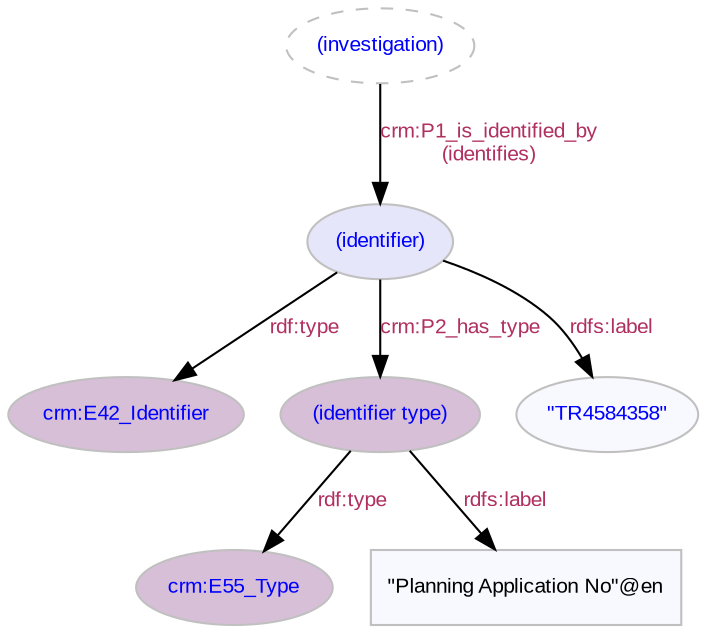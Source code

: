 digraph {
   // label = Investigation Identifier";
   // labelloc = "t";
   node [color=gray, fontcolor=blue, fontsize=10, fontname=Arial, style=filled, fillcolor=ghostwhite];
   edge [color=black, fontcolor=maroon, fontsize=10, fontname=Arial ];
   "crm:E42_Identifier" [fillcolor=thistle, target="crm", URL="http://www.cidoc-crm.org/cidoc-crm/E42_Identifier"];
   "crm:E55_Type" [fillcolor=thistle, target="crm", URL="http://www.cidoc-crm.org/cidoc-crm/E55_Type"];
   "(investigation)" [style=dashed];  
   "(identifier)" [fillcolor=lavender]; 
   "(identifier type)" [fillcolor=thistle, target="crm", URL="http://purl.org/heritagedata/schemes/2fedf061-855a-482c-9bc9-e7629bfc37ad/concepts/12433c5f-ccce-4610-91b0-2e4a100df7d6"];
   "\"Planning Application No\"@en" [shape=box, fontcolor=black];
   "(investigation)" -> "(identifier)" [label="crm:P1_is_identified_by\n(identifies)", labelURL="http://www.cidoc-crm.org/cidoc-crm/P1_is_identified_by"];
   "(identifier)" -> "crm:E42_Identifier" [label="rdf:type", labelURL="http://www.w3.org/1999/02/22-rdf-syntax-ns#type"];
   "(identifier)" -> "\"TR4584358\"" [label="rdfs:label", labelURL="http://www.w3.org/2000/01/rdf-schema#label"];   
   "(identifier)" -> "(identifier type)" [label="crm:P2_has_type", labelURL="crm:P2_has_type\n(is type of)"];
   "(identifier type)" -> "crm:E55_Type" [label="rdf:type", labelURL="http://www.w3.org/1999/02/22-rdf-syntax-ns#type"];
   "(identifier type)" -> "\"Planning Application No\"@en" [label="rdfs:label", labelURL="http://www.w3.org/2000/01/rdf-schema#label"]; 
 }
